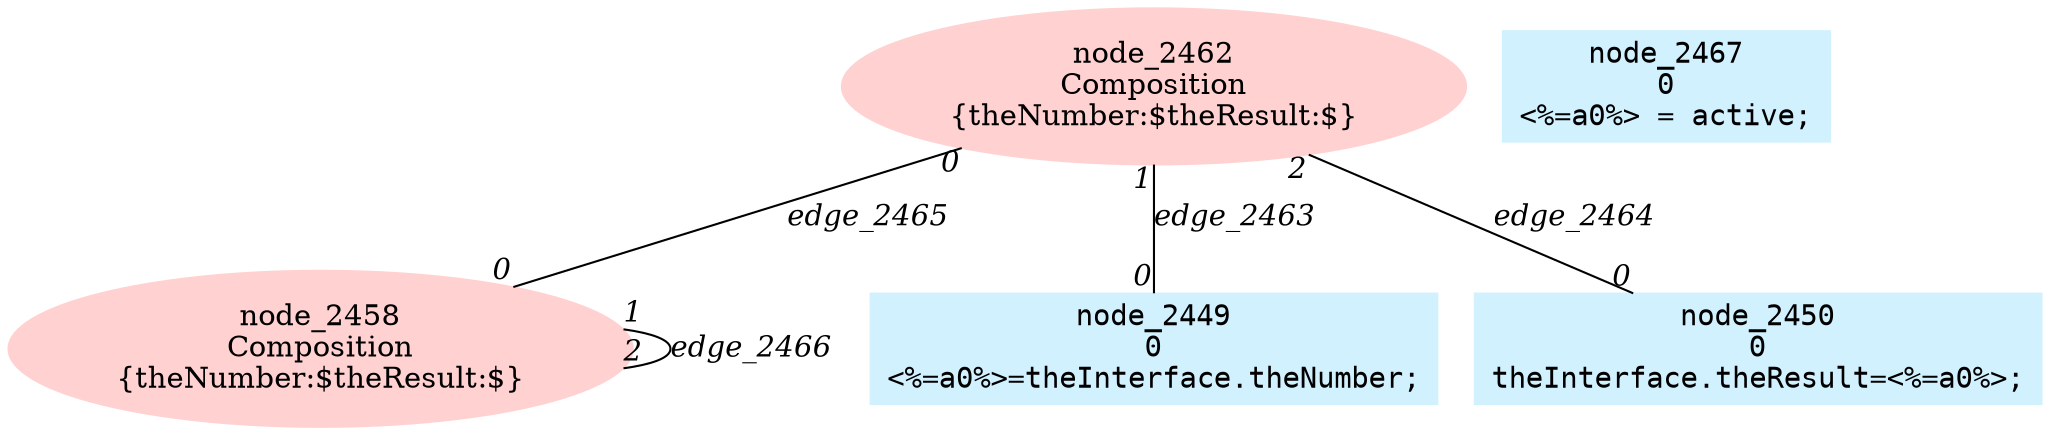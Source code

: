 digraph g{node_2458 [shape=ellipse, style=filled, color="#ffd1d1", label="node_2458
Composition
{theNumber:$theResult:$}" ]
node_2462 [shape=ellipse, style=filled, color="#ffd1d1", label="node_2462
Composition
{theNumber:$theResult:$}" ]
node_2449 [shape=box, style=filled, color="#d1f1ff", fontname="Courier", label="node_2449
0
<%=a0%>=theInterface.theNumber;
" ]
node_2450 [shape=box, style=filled, color="#d1f1ff", fontname="Courier", label="node_2450
0
theInterface.theResult=<%=a0%>;
" ]
node_2467 [shape=box, style=filled, color="#d1f1ff", fontname="Courier", label="node_2467
0
<%=a0%> = active;
" ]
node_2462 -> node_2449 [dir=none, arrowHead=none, fontname="Times-Italic", label="edge_2463",  headlabel="0", taillabel="1" ]
node_2462 -> node_2450 [dir=none, arrowHead=none, fontname="Times-Italic", label="edge_2464",  headlabel="0", taillabel="2" ]
node_2462 -> node_2458 [dir=none, arrowHead=none, fontname="Times-Italic", label="edge_2465",  headlabel="0", taillabel="0" ]
node_2458 -> node_2458 [dir=none, arrowHead=none, fontname="Times-Italic", label="edge_2466",  headlabel="2", taillabel="1" ]
}